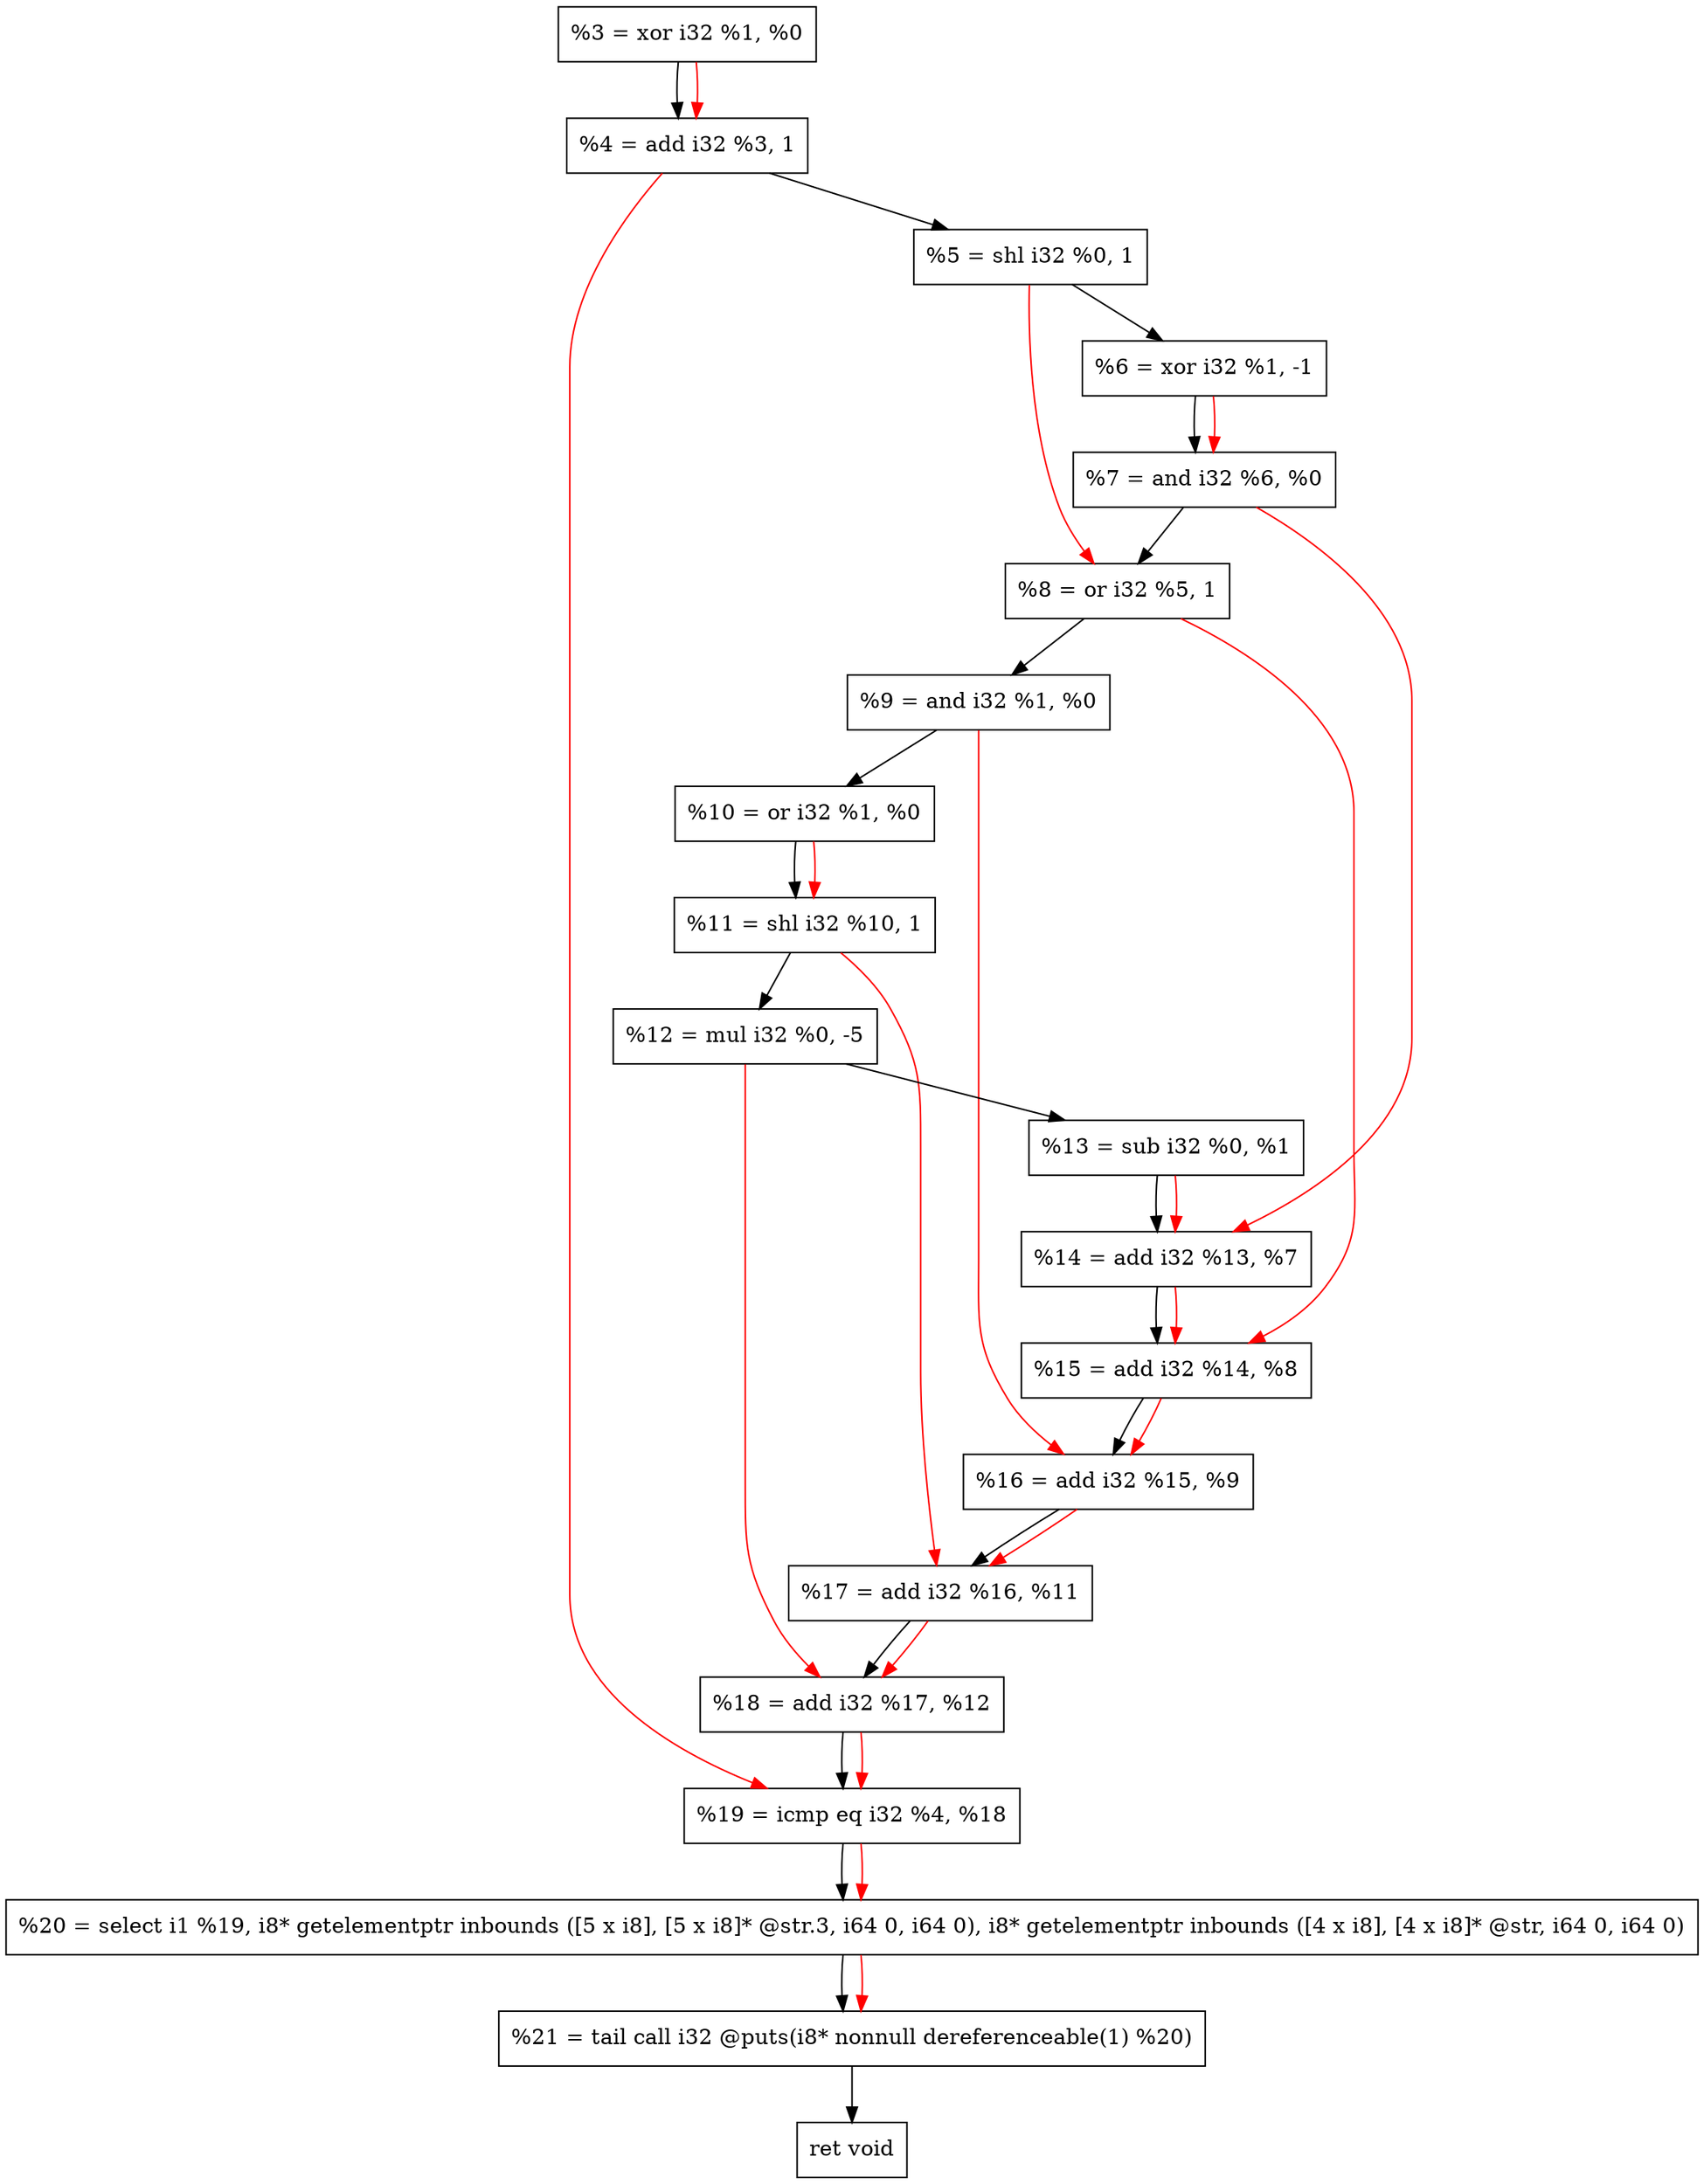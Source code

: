 digraph "DFG for'crackme' function" {
	Node0x20b13f0[shape=record, label="  %3 = xor i32 %1, %0"];
	Node0x20b1aa0[shape=record, label="  %4 = add i32 %3, 1"];
	Node0x20b1b60[shape=record, label="  %5 = shl i32 %0, 1"];
	Node0x20b1bd0[shape=record, label="  %6 = xor i32 %1, -1"];
	Node0x20b1c40[shape=record, label="  %7 = and i32 %6, %0"];
	Node0x20b1cb0[shape=record, label="  %8 = or i32 %5, 1"];
	Node0x20b1d20[shape=record, label="  %9 = and i32 %1, %0"];
	Node0x20b1d90[shape=record, label="  %10 = or i32 %1, %0"];
	Node0x20b1e00[shape=record, label="  %11 = shl i32 %10, 1"];
	Node0x20b1ea0[shape=record, label="  %12 = mul i32 %0, -5"];
	Node0x20b1f10[shape=record, label="  %13 = sub i32 %0, %1"];
	Node0x20b1f80[shape=record, label="  %14 = add i32 %13, %7"];
	Node0x20b1ff0[shape=record, label="  %15 = add i32 %14, %8"];
	Node0x20b2060[shape=record, label="  %16 = add i32 %15, %9"];
	Node0x20b20d0[shape=record, label="  %17 = add i32 %16, %11"];
	Node0x20b2140[shape=record, label="  %18 = add i32 %17, %12"];
	Node0x20b21b0[shape=record, label="  %19 = icmp eq i32 %4, %18"];
	Node0x2052268[shape=record, label="  %20 = select i1 %19, i8* getelementptr inbounds ([5 x i8], [5 x i8]* @str.3, i64 0, i64 0), i8* getelementptr inbounds ([4 x i8], [4 x i8]* @str, i64 0, i64 0)"];
	Node0x20b2650[shape=record, label="  %21 = tail call i32 @puts(i8* nonnull dereferenceable(1) %20)"];
	Node0x20b26a0[shape=record, label="  ret void"];
	Node0x20b13f0 -> Node0x20b1aa0;
	Node0x20b1aa0 -> Node0x20b1b60;
	Node0x20b1b60 -> Node0x20b1bd0;
	Node0x20b1bd0 -> Node0x20b1c40;
	Node0x20b1c40 -> Node0x20b1cb0;
	Node0x20b1cb0 -> Node0x20b1d20;
	Node0x20b1d20 -> Node0x20b1d90;
	Node0x20b1d90 -> Node0x20b1e00;
	Node0x20b1e00 -> Node0x20b1ea0;
	Node0x20b1ea0 -> Node0x20b1f10;
	Node0x20b1f10 -> Node0x20b1f80;
	Node0x20b1f80 -> Node0x20b1ff0;
	Node0x20b1ff0 -> Node0x20b2060;
	Node0x20b2060 -> Node0x20b20d0;
	Node0x20b20d0 -> Node0x20b2140;
	Node0x20b2140 -> Node0x20b21b0;
	Node0x20b21b0 -> Node0x2052268;
	Node0x2052268 -> Node0x20b2650;
	Node0x20b2650 -> Node0x20b26a0;
edge [color=red]
	Node0x20b13f0 -> Node0x20b1aa0;
	Node0x20b1bd0 -> Node0x20b1c40;
	Node0x20b1b60 -> Node0x20b1cb0;
	Node0x20b1d90 -> Node0x20b1e00;
	Node0x20b1f10 -> Node0x20b1f80;
	Node0x20b1c40 -> Node0x20b1f80;
	Node0x20b1f80 -> Node0x20b1ff0;
	Node0x20b1cb0 -> Node0x20b1ff0;
	Node0x20b1ff0 -> Node0x20b2060;
	Node0x20b1d20 -> Node0x20b2060;
	Node0x20b2060 -> Node0x20b20d0;
	Node0x20b1e00 -> Node0x20b20d0;
	Node0x20b20d0 -> Node0x20b2140;
	Node0x20b1ea0 -> Node0x20b2140;
	Node0x20b1aa0 -> Node0x20b21b0;
	Node0x20b2140 -> Node0x20b21b0;
	Node0x20b21b0 -> Node0x2052268;
	Node0x2052268 -> Node0x20b2650;
}
